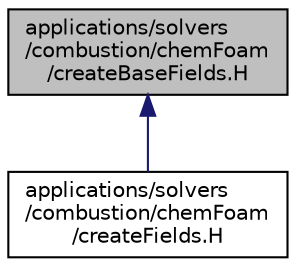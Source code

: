 digraph "applications/solvers/combustion/chemFoam/createBaseFields.H"
{
  bgcolor="transparent";
  edge [fontname="Helvetica",fontsize="10",labelfontname="Helvetica",labelfontsize="10"];
  node [fontname="Helvetica",fontsize="10",shape=record];
  Node1 [label="applications/solvers\l/combustion/chemFoam\l/createBaseFields.H",height=0.2,width=0.4,color="black", fillcolor="grey75", style="filled" fontcolor="black"];
  Node1 -> Node2 [dir="back",color="midnightblue",fontsize="10",style="solid",fontname="Helvetica"];
  Node2 [label="applications/solvers\l/combustion/chemFoam\l/createFields.H",height=0.2,width=0.4,color="black",URL="$solvers_2combustion_2chemFoam_2createFields_8H.html"];
}
